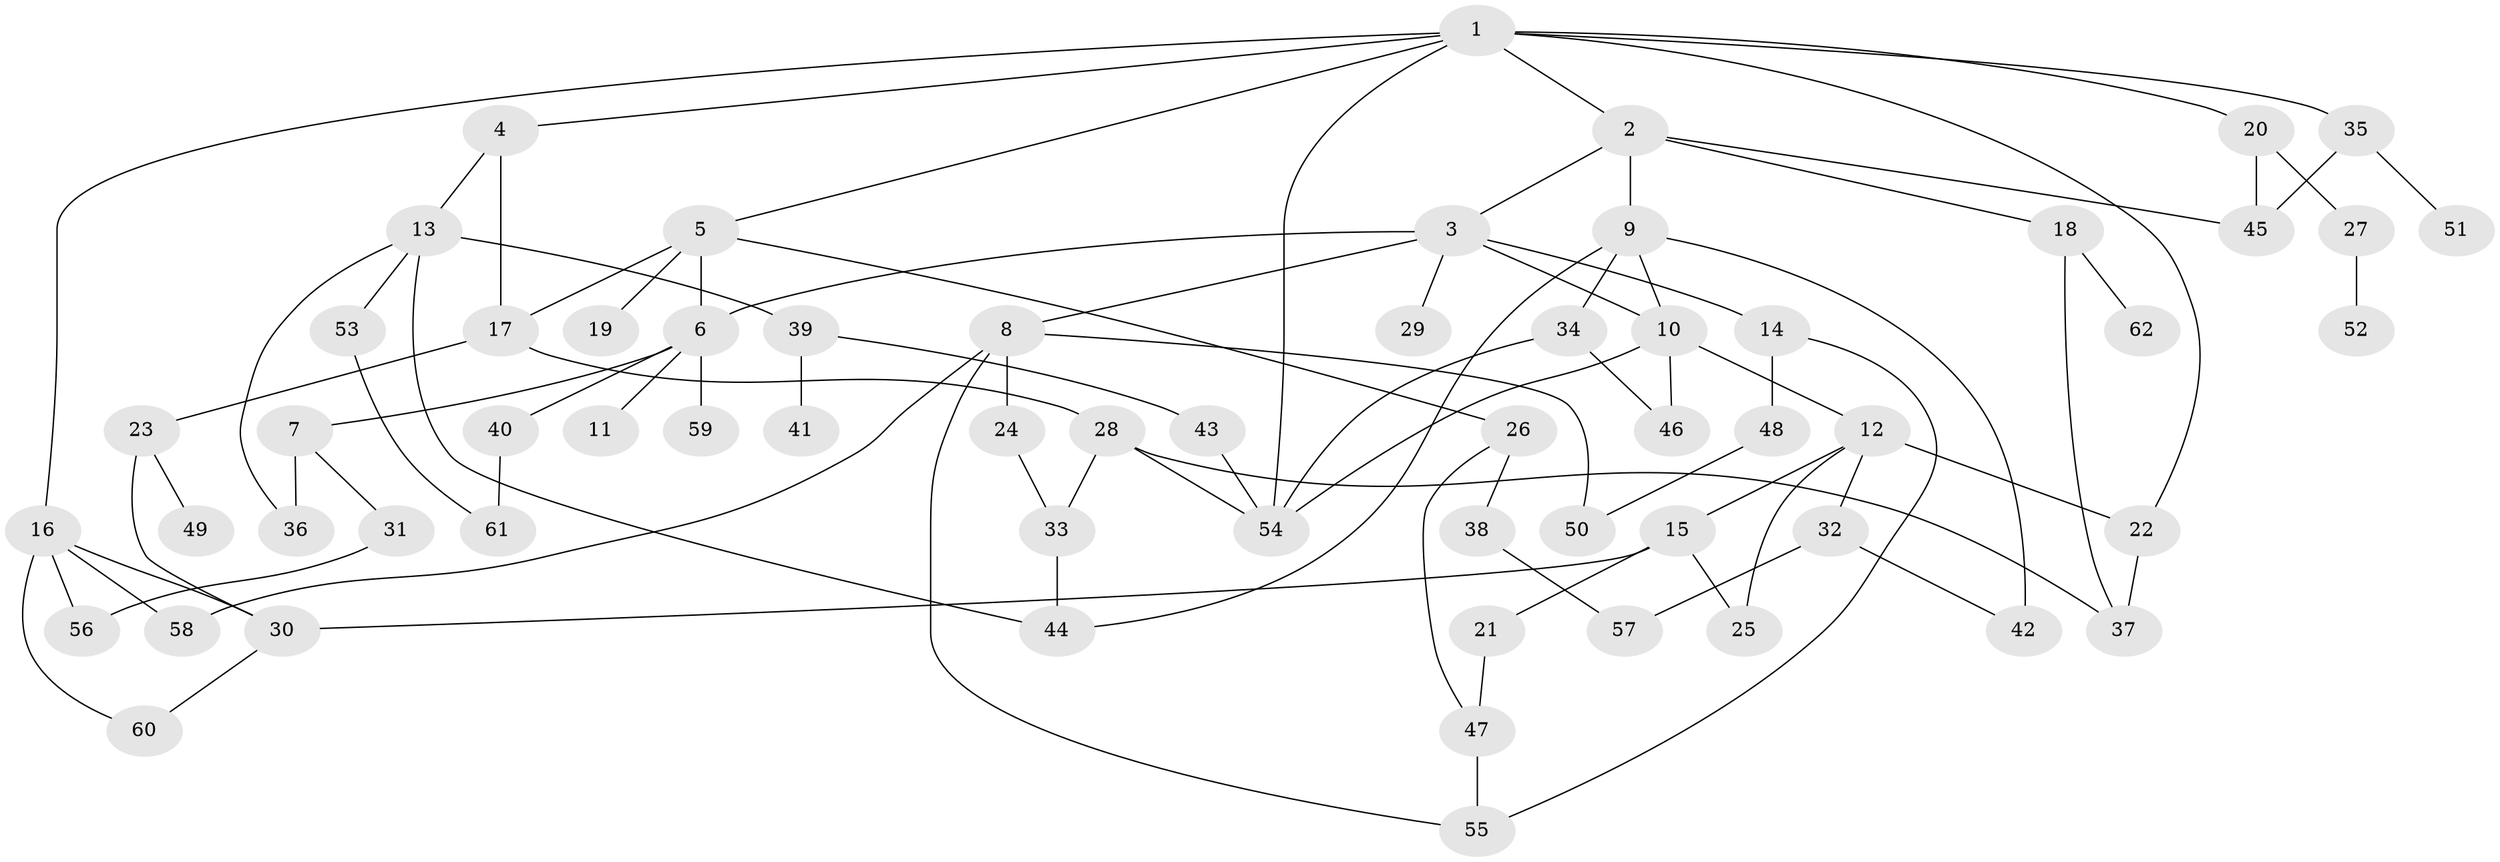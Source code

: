 // coarse degree distribution, {7: 0.05, 4: 0.2, 10: 0.05, 5: 0.25, 2: 0.25, 1: 0.1, 3: 0.1}
// Generated by graph-tools (version 1.1) at 2025/36/03/04/25 23:36:13]
// undirected, 62 vertices, 91 edges
graph export_dot {
  node [color=gray90,style=filled];
  1;
  2;
  3;
  4;
  5;
  6;
  7;
  8;
  9;
  10;
  11;
  12;
  13;
  14;
  15;
  16;
  17;
  18;
  19;
  20;
  21;
  22;
  23;
  24;
  25;
  26;
  27;
  28;
  29;
  30;
  31;
  32;
  33;
  34;
  35;
  36;
  37;
  38;
  39;
  40;
  41;
  42;
  43;
  44;
  45;
  46;
  47;
  48;
  49;
  50;
  51;
  52;
  53;
  54;
  55;
  56;
  57;
  58;
  59;
  60;
  61;
  62;
  1 -- 2;
  1 -- 4;
  1 -- 5;
  1 -- 16;
  1 -- 20;
  1 -- 22;
  1 -- 35;
  1 -- 54;
  2 -- 3;
  2 -- 9;
  2 -- 18;
  2 -- 45;
  3 -- 8;
  3 -- 10;
  3 -- 14;
  3 -- 29;
  3 -- 6;
  4 -- 13;
  4 -- 17;
  5 -- 6;
  5 -- 17;
  5 -- 19;
  5 -- 26;
  6 -- 7;
  6 -- 11;
  6 -- 40;
  6 -- 59;
  7 -- 31;
  7 -- 36;
  8 -- 24;
  8 -- 50;
  8 -- 58;
  8 -- 55;
  9 -- 34;
  9 -- 44;
  9 -- 10;
  9 -- 42;
  10 -- 12;
  10 -- 54;
  10 -- 46;
  12 -- 15;
  12 -- 32;
  12 -- 25;
  12 -- 22;
  13 -- 39;
  13 -- 53;
  13 -- 44;
  13 -- 36;
  14 -- 48;
  14 -- 55;
  15 -- 21;
  15 -- 25;
  15 -- 30;
  16 -- 58;
  16 -- 60;
  16 -- 56;
  16 -- 30;
  17 -- 23;
  17 -- 28;
  18 -- 62;
  18 -- 37;
  20 -- 27;
  20 -- 45;
  21 -- 47;
  22 -- 37;
  23 -- 30;
  23 -- 49;
  24 -- 33;
  26 -- 38;
  26 -- 47;
  27 -- 52;
  28 -- 37;
  28 -- 33;
  28 -- 54;
  30 -- 60;
  31 -- 56;
  32 -- 42;
  32 -- 57;
  33 -- 44;
  34 -- 46;
  34 -- 54;
  35 -- 51;
  35 -- 45;
  38 -- 57;
  39 -- 41;
  39 -- 43;
  40 -- 61;
  43 -- 54;
  47 -- 55;
  48 -- 50;
  53 -- 61;
}
